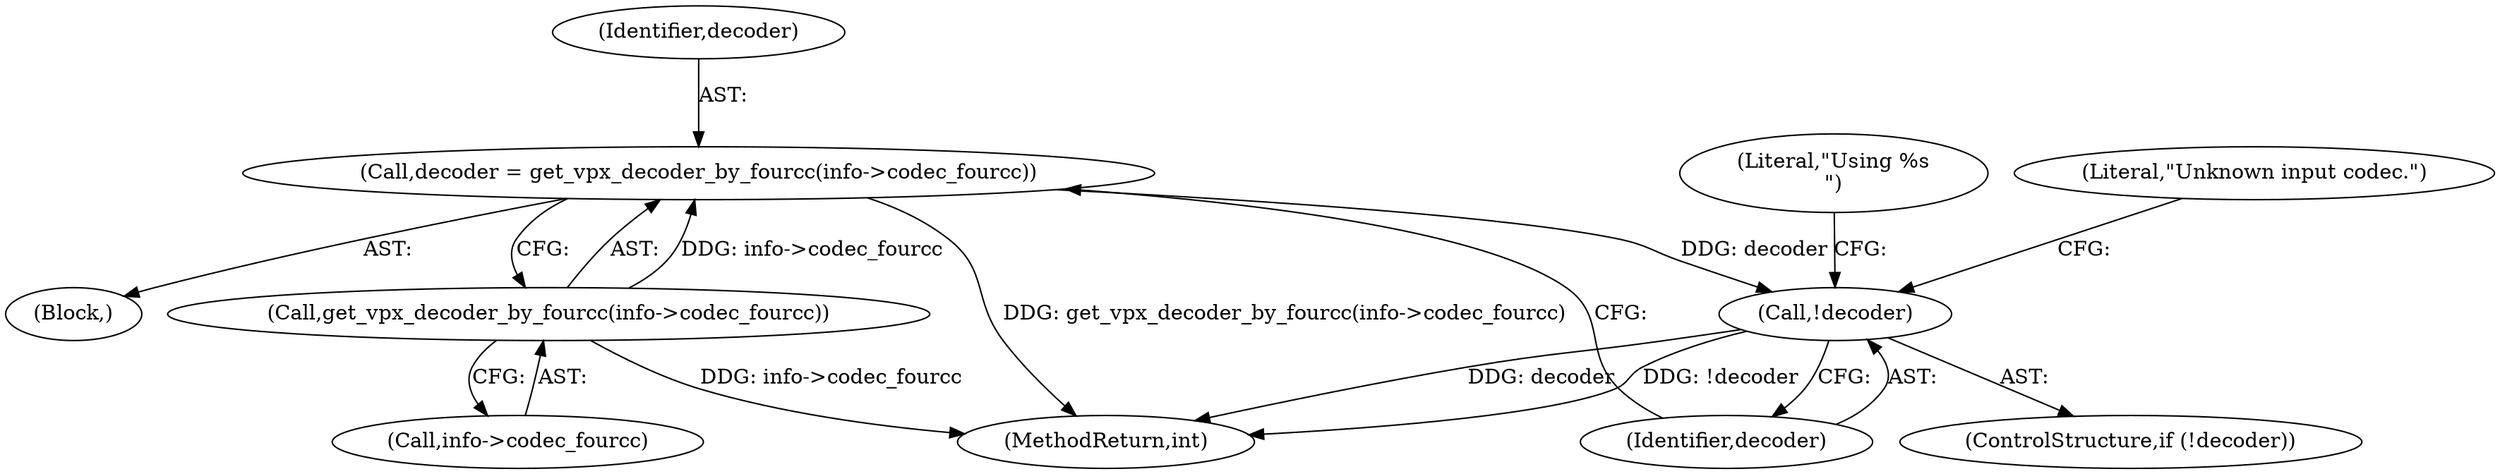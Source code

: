 digraph "0_Android_5a9753fca56f0eeb9f61e342b2fccffc364f9426_1@pointer" {
"1000228" [label="(Call,decoder = get_vpx_decoder_by_fourcc(info->codec_fourcc))"];
"1000230" [label="(Call,get_vpx_decoder_by_fourcc(info->codec_fourcc))"];
"1000235" [label="(Call,!decoder)"];
"1000235" [label="(Call,!decoder)"];
"1000240" [label="(Literal,\"Using %s\n\")"];
"1000231" [label="(Call,info->codec_fourcc)"];
"1000238" [label="(Literal,\"Unknown input codec.\")"];
"1000236" [label="(Identifier,decoder)"];
"1000234" [label="(ControlStructure,if (!decoder))"];
"1000230" [label="(Call,get_vpx_decoder_by_fourcc(info->codec_fourcc))"];
"1000373" [label="(MethodReturn,int)"];
"1000103" [label="(Block,)"];
"1000228" [label="(Call,decoder = get_vpx_decoder_by_fourcc(info->codec_fourcc))"];
"1000229" [label="(Identifier,decoder)"];
"1000228" -> "1000103"  [label="AST: "];
"1000228" -> "1000230"  [label="CFG: "];
"1000229" -> "1000228"  [label="AST: "];
"1000230" -> "1000228"  [label="AST: "];
"1000236" -> "1000228"  [label="CFG: "];
"1000228" -> "1000373"  [label="DDG: get_vpx_decoder_by_fourcc(info->codec_fourcc)"];
"1000230" -> "1000228"  [label="DDG: info->codec_fourcc"];
"1000228" -> "1000235"  [label="DDG: decoder"];
"1000230" -> "1000231"  [label="CFG: "];
"1000231" -> "1000230"  [label="AST: "];
"1000230" -> "1000373"  [label="DDG: info->codec_fourcc"];
"1000235" -> "1000234"  [label="AST: "];
"1000235" -> "1000236"  [label="CFG: "];
"1000236" -> "1000235"  [label="AST: "];
"1000238" -> "1000235"  [label="CFG: "];
"1000240" -> "1000235"  [label="CFG: "];
"1000235" -> "1000373"  [label="DDG: decoder"];
"1000235" -> "1000373"  [label="DDG: !decoder"];
}
